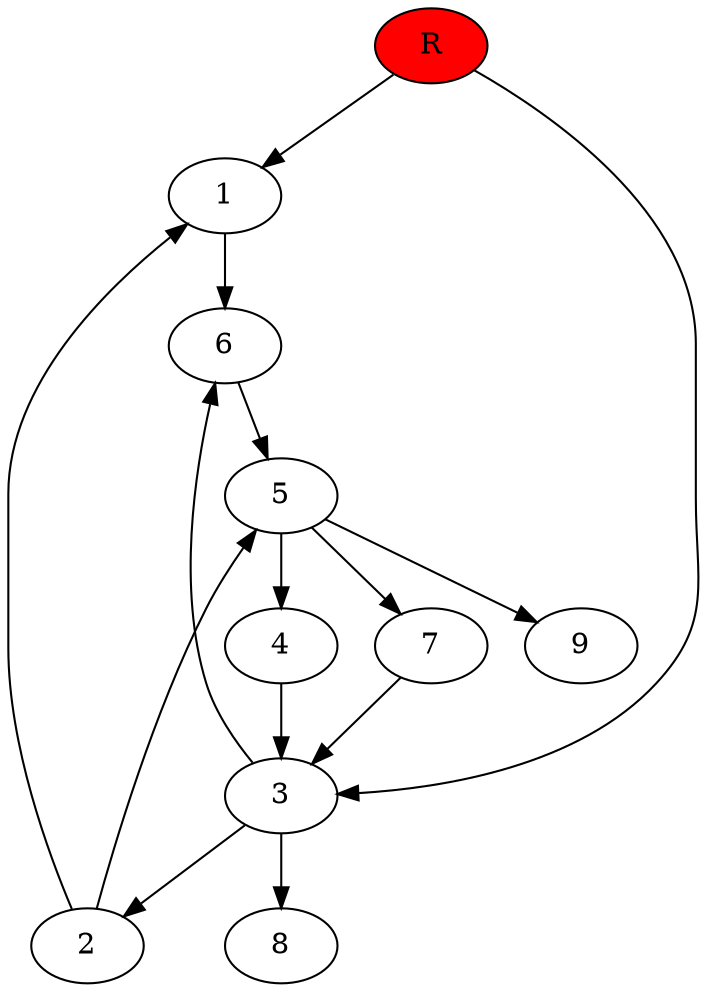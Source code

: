 digraph prb66328 {
	1
	2
	3
	4
	5
	6
	7
	8
	R [fillcolor="#ff0000" style=filled]
	1 -> 6
	2 -> 1
	2 -> 5
	3 -> 2
	3 -> 6
	3 -> 8
	4 -> 3
	5 -> 4
	5 -> 7
	5 -> 9
	6 -> 5
	7 -> 3
	R -> 1
	R -> 3
}
